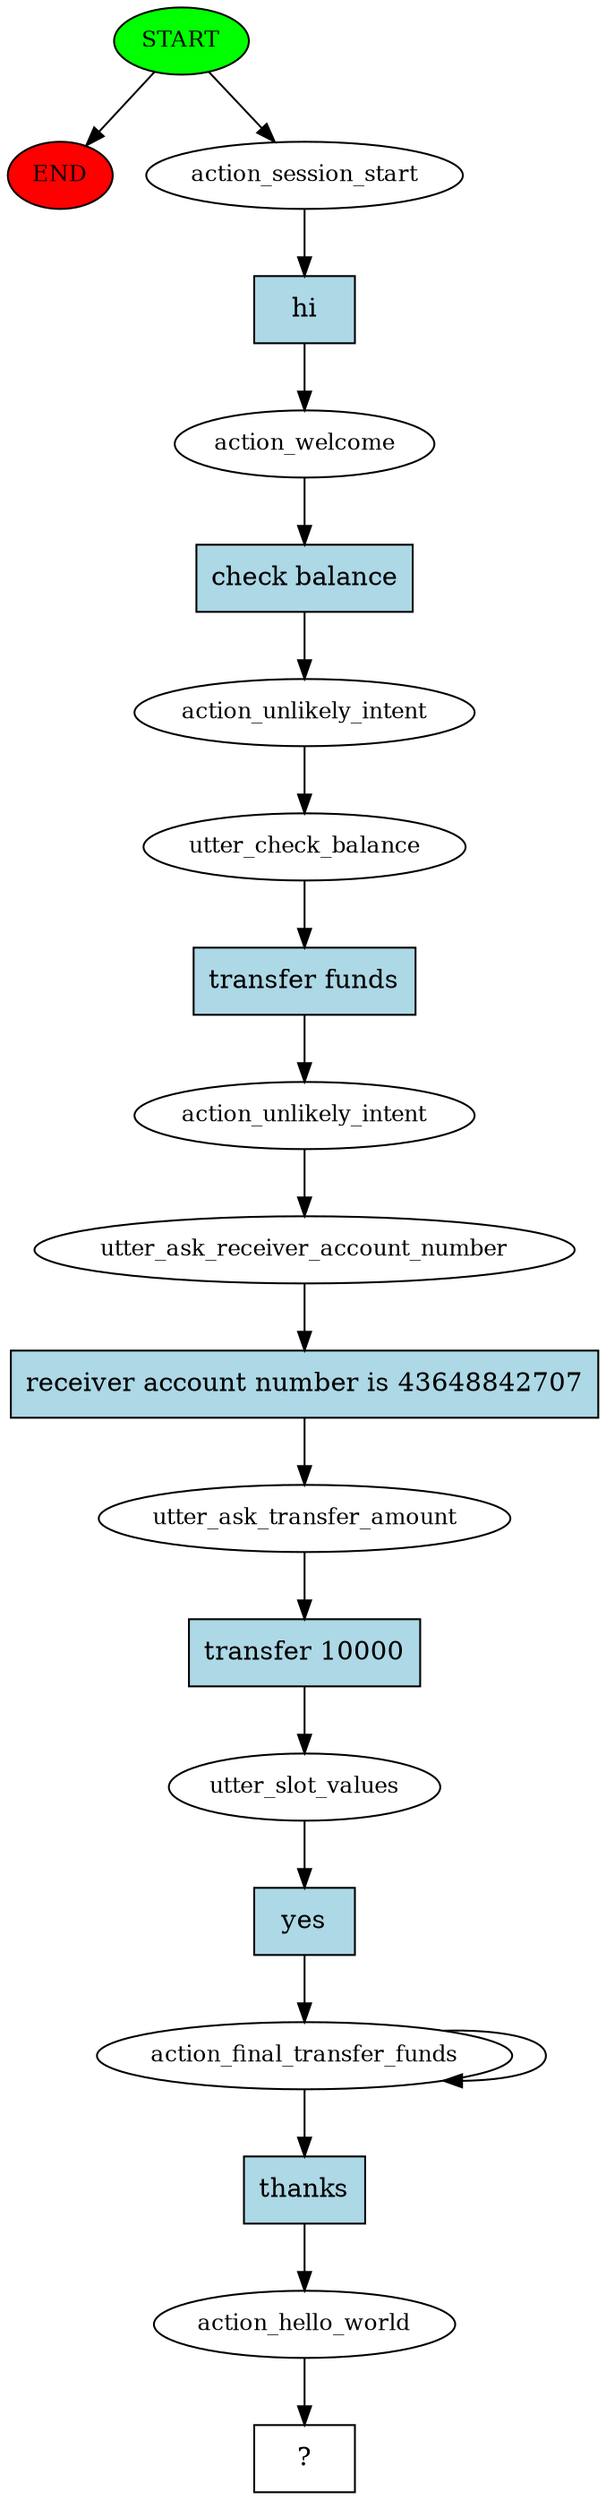 digraph  {
0 [class="start active", fillcolor=green, fontsize=12, label=START, style=filled];
"-1" [class=end, fillcolor=red, fontsize=12, label=END, style=filled];
1 [class=active, fontsize=12, label=action_session_start];
2 [class=active, fontsize=12, label=action_welcome];
3 [class=active, fontsize=12, label=action_unlikely_intent];
4 [class=active, fontsize=12, label=utter_check_balance];
5 [class=active, fontsize=12, label=action_unlikely_intent];
6 [class=active, fontsize=12, label=utter_ask_receiver_account_number];
7 [class=active, fontsize=12, label=utter_ask_transfer_amount];
8 [class=active, fontsize=12, label=utter_slot_values];
9 [class=active, fontsize=12, label=action_final_transfer_funds];
18 [class=active, fontsize=12, label=action_hello_world];
19 [class="intent dashed active", label="  ?  ", shape=rect];
20 [class="intent active", fillcolor=lightblue, label=hi, shape=rect, style=filled];
21 [class="intent active", fillcolor=lightblue, label="check balance", shape=rect, style=filled];
22 [class="intent active", fillcolor=lightblue, label="transfer funds", shape=rect, style=filled];
23 [class="intent active", fillcolor=lightblue, label="receiver account number is 43648842707", shape=rect, style=filled];
24 [class="intent active", fillcolor=lightblue, label="transfer 10000", shape=rect, style=filled];
25 [class="intent active", fillcolor=lightblue, label=yes, shape=rect, style=filled];
26 [class="intent active", fillcolor=lightblue, label=thanks, shape=rect, style=filled];
0 -> "-1"  [class="", key=NONE, label=""];
0 -> 1  [class=active, key=NONE, label=""];
1 -> 20  [class=active, key=0];
2 -> 21  [class=active, key=0];
3 -> 4  [class=active, key=NONE, label=""];
4 -> 22  [class=active, key=0];
5 -> 6  [class=active, key=NONE, label=""];
6 -> 23  [class=active, key=0];
7 -> 24  [class=active, key=0];
8 -> 25  [class=active, key=0];
9 -> 9  [class=active, key=NONE, label=""];
9 -> 26  [class=active, key=0];
18 -> 19  [class=active, key=NONE, label=""];
20 -> 2  [class=active, key=0];
21 -> 3  [class=active, key=0];
22 -> 5  [class=active, key=0];
23 -> 7  [class=active, key=0];
24 -> 8  [class=active, key=0];
25 -> 9  [class=active, key=0];
26 -> 18  [class=active, key=0];
}
